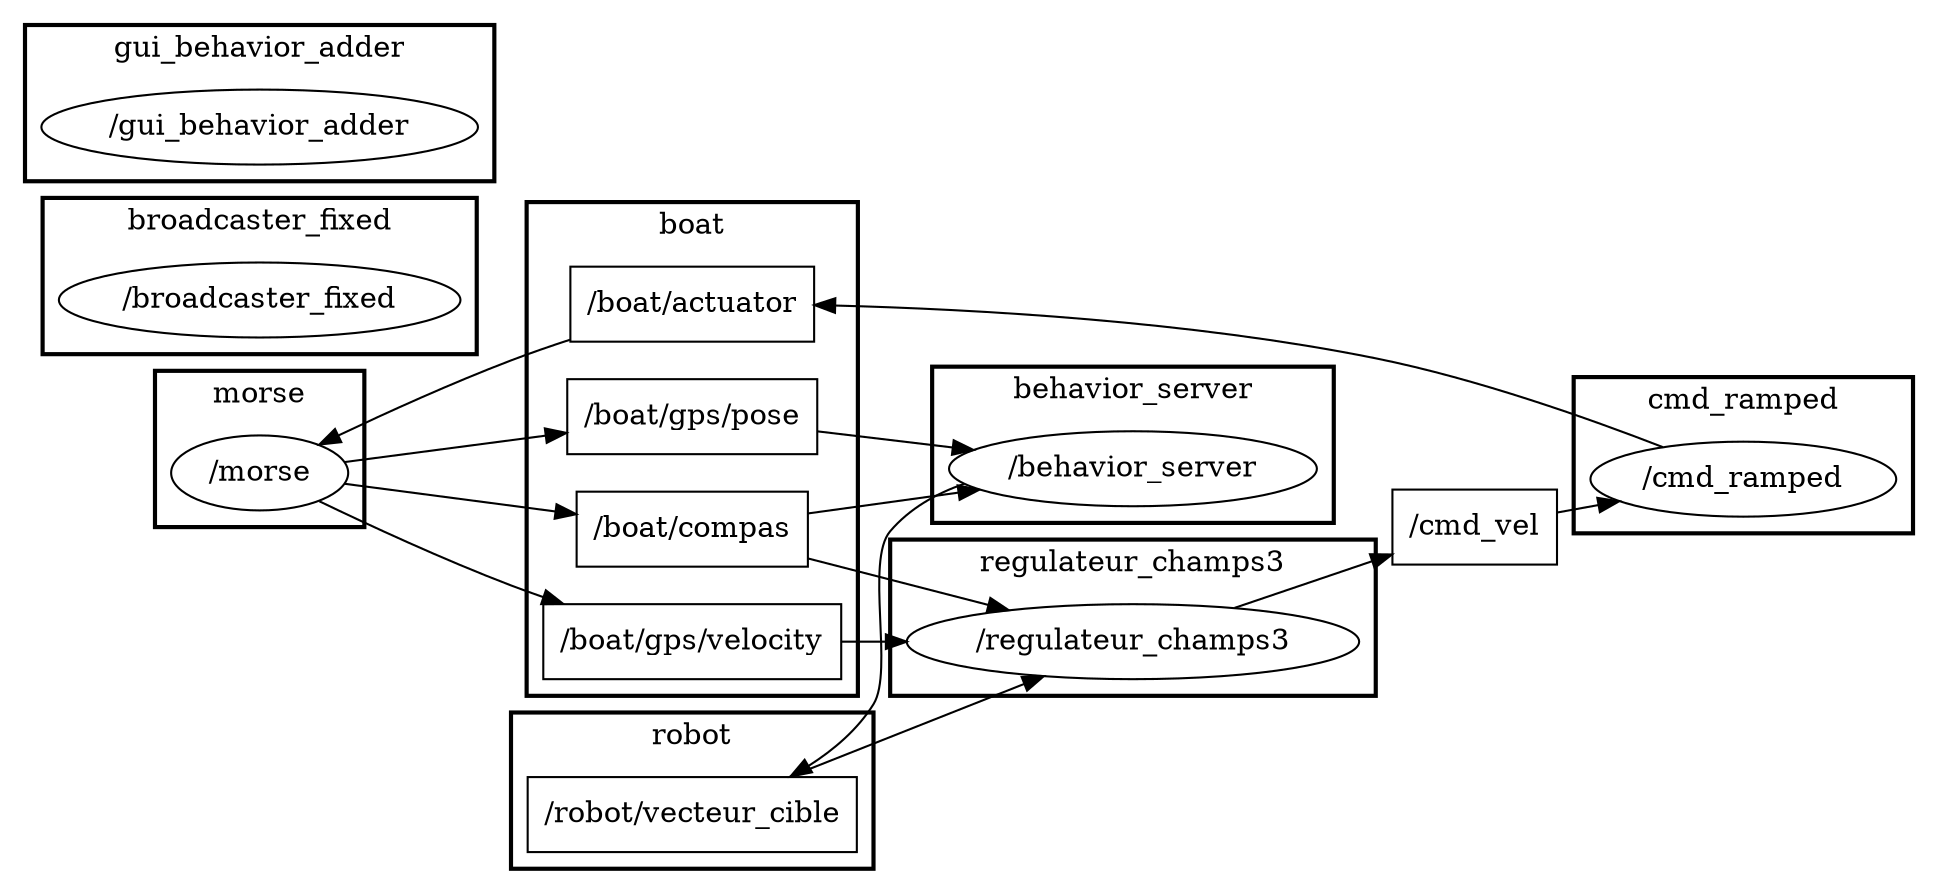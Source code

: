 digraph graphname {
	graph [bb="0,0,686,339.64",
		compound=True,
		rank=same,
		rankdir=LR,
		ranksep=0.2
	];
	node [label="\N"];
	subgraph cluster_boat {
		graph [bb="348,11.642,478,248.64",
			compound=True,
			label=boat,
			lheight=0.21,
			lp="413,237.14",
			lwidth=0.33,
			rank=same,
			rankdir=LR,
			ranksep=0.2,
			style=bold
		];
		t__boat_compas		 [URL=topic_3A_boat_compas,
			height=0.5,
			label="/boat/compas",
			pos="413,91.642",
			shape=box,
			width=1.2361];
		t__boat_actuator		 [URL=topic_3A_boat_actuator,
			height=0.5,
			label="/boat/actuator",
			pos="413,199.64",
			shape=box,
			width=1.2639];
		t__boat_gps_pose		 [URL=topic_3A_boat_gps_pose,
			height=0.5,
			label="/boat/gps/pose",
			pos="413,145.64",
			shape=box,
			width=1.3194];
		t__boat_gps_velocity		 [URL=topic_3A_boat_gps_velocity,
			height=0.5,
			label="/boat/gps/velocity",
			pos="413,37.642",
			shape=box,
			width=1.5694];
	}
	subgraph cluster_robot {
		graph [bb="342,256.64,484,331.64",
			compound=True,
			label=robot,
			lheight=0.21,
			lp="413,320.14",
			lwidth=0.40,
			rank=same,
			rankdir=LR,
			ranksep=0.2,
			style=bold
		];
		t__robot_vecteur_cible		 [URL=topic_3A_robot_vecteur_cible,
			height=0.5,
			label="/robot/vecteur_cible",
			pos="413,282.64",
			shape=box,
			width=1.7361];
	}
	subgraph cluster_broadcaster_fixed {
		graph [bb="15,134.64,183,209.64",
			compound=True,
			label=broadcaster_fixed,
			lheight=0.21,
			lp="99,198.14",
			lwidth=1.35,
			rank=same,
			rankdir=LR,
			ranksep=0.2,
			style=bold
		];
		n__broadcaster_fixed		 [URL=_broadcaster_fixed,
			height=0.5,
			label="/broadcaster_fixed",
			pos="99,160.64",
			shape=ellipse,
			width=2.1123];
	}
	subgraph cluster_morse {
		graph [bb="223,71.642,309,146.64",
			compound=True,
			label=morse,
			lheight=0.21,
			lp="266,135.14",
			lwidth=0.47,
			rank=same,
			rankdir=LR,
			ranksep=0.2,
			style=bold
		];
		n__morse		 [URL=_morse,
			height=0.5,
			label="/morse",
			pos="266,97.642",
			shape=ellipse,
			width=0.97491];
	}
	subgraph cluster_gui_behavior_adder {
		graph [bb="8,236.64,190,311.64",
			compound=True,
			label=gui_behavior_adder,
			lheight=0.21,
			lp="99,300.14",
			lwidth=1.51,
			rank=same,
			rankdir=LR,
			ranksep=0.2,
			style=bold
		];
		n__gui_behavior_adder		 [URL=_gui_behavior_adder,
			height=0.5,
			label="/gui_behavior_adder",
			pos="99,262.64",
			shape=ellipse,
			width=2.3109];
	}
	subgraph cluster_regulateur_champs3 {
		graph [bb="492,23.642,678,98.642",
			compound=True,
			label=regulateur_champs3,
			lheight=0.21,
			lp="585,87.142",
			lwidth=1.54,
			rank=same,
			rankdir=LR,
			ranksep=0.2,
			style=bold
		];
		n__regulateur_champs3		 [URL=_regulateur_champs3,
			height=0.5,
			label="/regulateur_champs3",
			pos="585,49.642",
			shape=ellipse,
			width=2.3651];
	}
	subgraph cluster_behavior_server {
		graph [bb="507,119.64,663,194.64",
			compound=True,
			label=behavior_server,
			lheight=0.21,
			lp="585,183.14",
			lwidth=1.22,
			rank=same,
			rankdir=LR,
			ranksep=0.2,
			style=bold
		];
		n__behavior_server		 [URL=_behavior_server,
			height=0.5,
			label="/behavior_server",
			pos="585,145.64",
			shape=ellipse,
			width=1.9318];
	}
	subgraph cluster_cmd_ramped {
		graph [bb="198,166.64,334,241.64",
			compound=True,
			label=cmd_ramped,
			lheight=0.21,
			lp="266,230.14",
			lwidth=1.01,
			rank=same,
			rankdir=LR,
			ranksep=0.2,
			style=bold
		];
		n__cmd_ramped		 [URL=_cmd_ramped,
			height=0.5,
			label="/cmd_ramped",
			pos="266,192.64",
			shape=ellipse,
			width=1.661];
	}
	t__boat_compas -> n__regulateur_champs3	 [penwidth=1,
		pos="e,528.78,63.284 457.78,80.826 476.38,76.231 498.45,70.777 518.9,65.726"];
	t__boat_compas -> n__behavior_server	 [penwidth=1,
		pos="e,540.37,131.78 457.78,105.55 479.99,112.6 507.15,121.23 530.58,128.67"];
	t__boat_actuator -> n__morse	 [penwidth=1,
		pos="e,284.1,113.11 367.22,186.44 358.41,182.74 349.57,178.18 342,172.64 337.41,169.28 337.83,166.85 334,162.64 320.64,147.94 304.72,132.42 291.74,120.23"];
	t__boat_gps_pose -> n__behavior_server	 [penwidth=1,
		pos="e,515.29,145.64 460.9,145.64 474.56,145.64 489.87,145.64 504.93,145.64"];
	t__boat_gps_velocity -> n__regulateur_champs3	 [penwidth=1,
		pos="e,503.85,43.985 469.66,41.571 477.44,42.121 485.6,42.696 493.81,43.276"];
	t__robot_vecteur_cible -> n__regulateur_champs3	 [penwidth=1,
		pos="e,547.57,65.856 471.95,264.56 476.59,261.23 480.73,257.3 484,252.64 501.52,227.68 477.29,142.36 492,115.64 502.42,96.727 520.83,81.893 538.47,71.119"];
	t__cmd_vel	 [URL=topic_3A_cmd_vel,
		height=0.5,
		label="/cmd_vel",
		pos="99,68.642",
		shape=box,
		width=0.94444];
	t__cmd_vel -> n__cmd_ramped	 [penwidth=1,
		pos="e,232.21,177.59 133.19,85.16 151.99,95.925 174.72,111.52 190,130.64 195.98,138.12 191.86,143.29 198,150.64 205,159.03 214.12,166.26 223.37,172.24"];
	n__morse -> t__boat_compas	 [penwidth=1,
		pos="e,368.31,93.45 301,96.235 318.03,95.531 339.05,94.661 358.2,93.868"];
	n__morse -> t__boat_gps_pose	 [penwidth=1,
		pos="e,365.36,130.2 295.99,107.24 313.12,112.91 335.38,120.28 355.82,127.04"];
	n__morse -> t__boat_gps_velocity	 [penwidth=1,
		pos="e,364.44,55.646 292.91,85.89 307.3,79.451 325.56,71.424 342,64.642 346.18,62.919 350.51,61.167 354.87,59.426"];
	n__regulateur_champs3 -> t__cmd_vel	 [penwidth=1,
		pos="e,133.04,55.474 553.05,32.865 533.8,23.398 508.18,12.514 484,7.6422 360.76,-17.188 213.6,26.395 142.55,51.991"];
	n__behavior_server -> t__robot_vecteur_cible	 [penwidth=1,
		pos="e,463.58,264.47 571.24,163.32 553.78,186.46 520.42,227.08 484,252.64 480.37,255.19 476.49,257.58 472.49,259.82"];
	n__cmd_ramped -> t__boat_actuator	 [penwidth=1,
		pos="e,367.24,197.48 325.14,195.45 335.66,195.96 346.6,196.48 357.02,196.99"];
}
